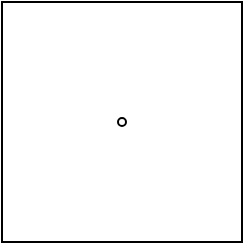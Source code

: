 <mxfile version="27.2.0">
  <diagram name="第 1 页" id="SAa0V_dGnNZgj1_m1_-2">
    <mxGraphModel dx="291" dy="164" grid="1" gridSize="10" guides="1" tooltips="1" connect="1" arrows="1" fold="1" page="1" pageScale="1" pageWidth="827" pageHeight="1169" math="0" shadow="0">
      <root>
        <mxCell id="0" />
        <mxCell id="1" parent="0" />
        <mxCell id="uD_gBPKRbGf4DmkfQiqW-1" value="" style="rounded=0;whiteSpace=wrap;html=1;fillColor=none;" parent="1" vertex="1">
          <mxGeometry x="360" y="240" width="120" height="120" as="geometry" />
        </mxCell>
        <mxCell id="uD_gBPKRbGf4DmkfQiqW-14" value="" style="ellipse;whiteSpace=wrap;html=1;aspect=fixed;" parent="1" vertex="1">
          <mxGeometry x="418" y="298" width="4" height="4" as="geometry" />
        </mxCell>
      </root>
    </mxGraphModel>
  </diagram>
</mxfile>
